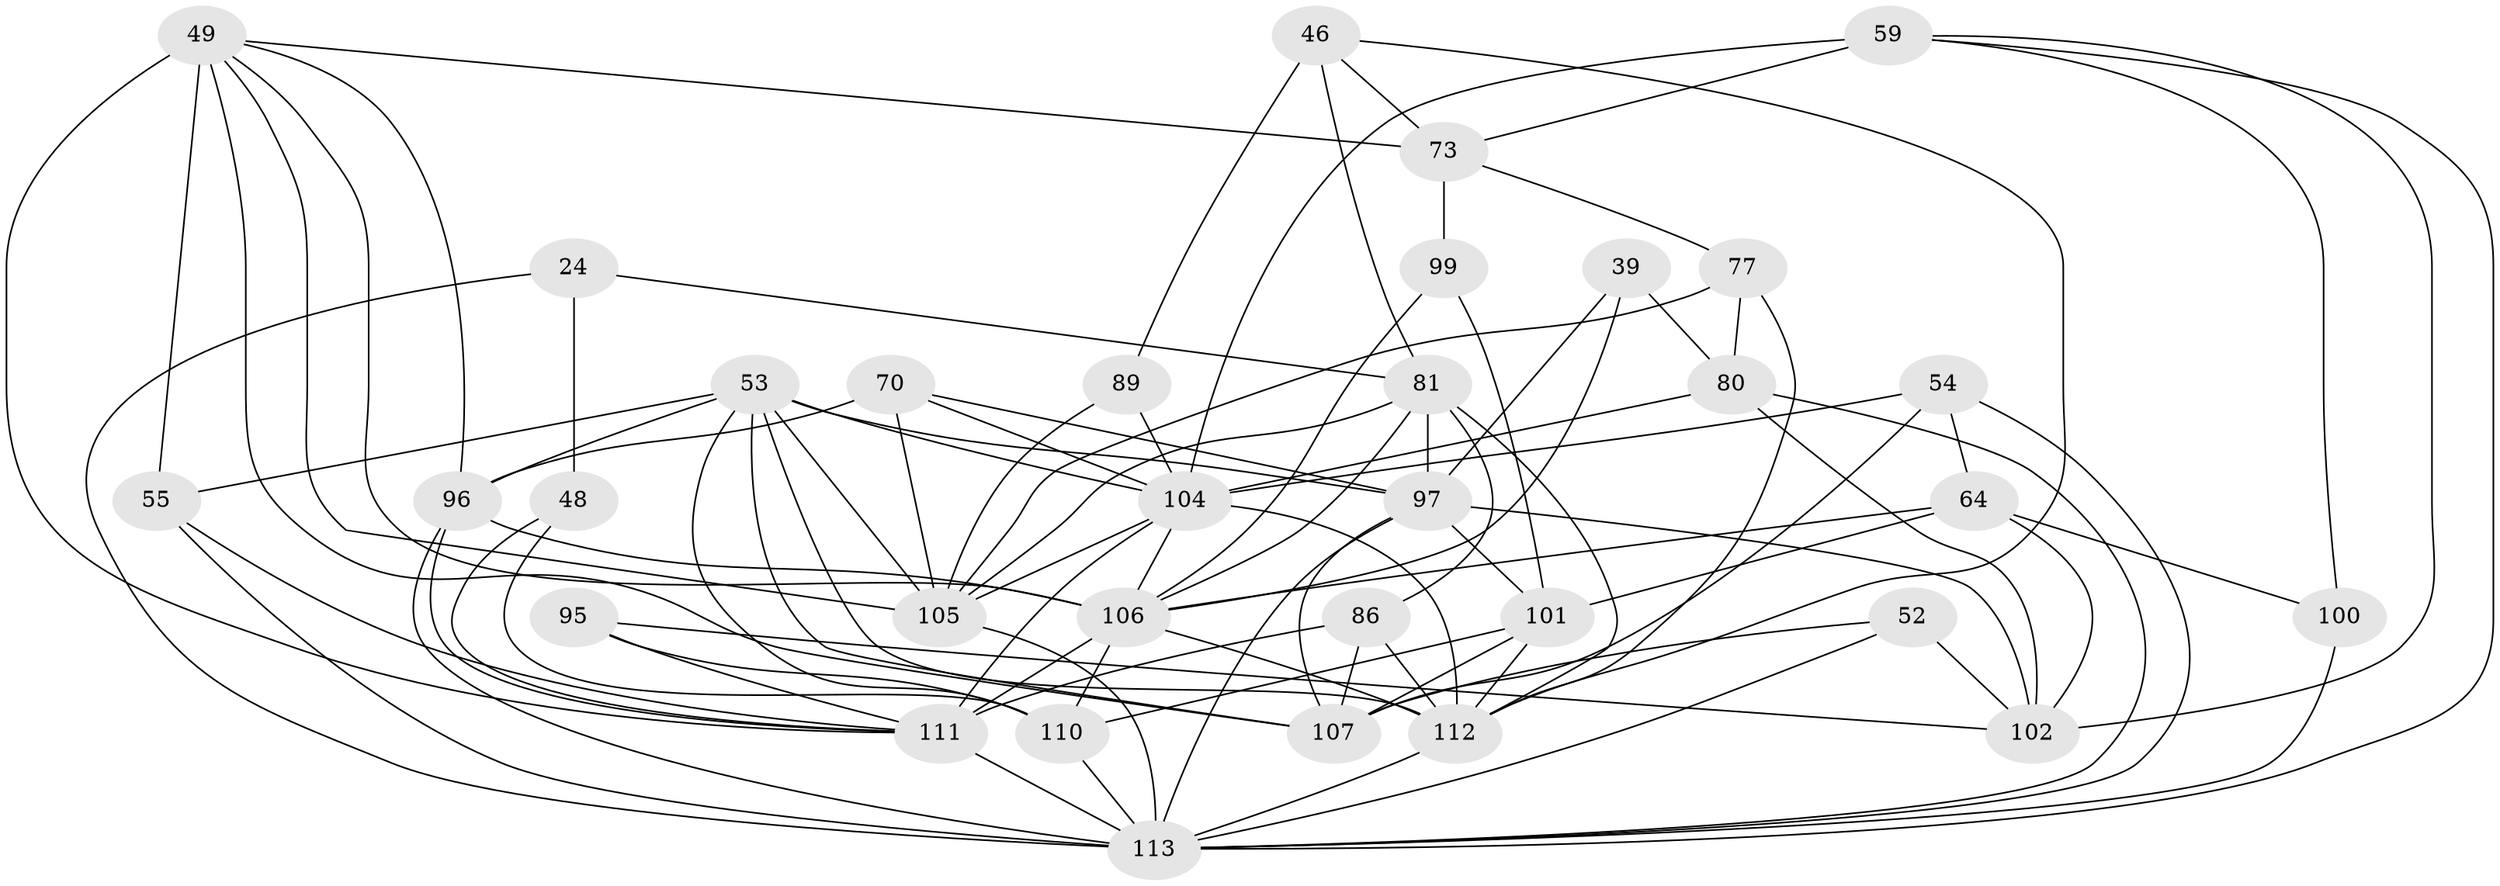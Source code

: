 // original degree distribution, {4: 1.0}
// Generated by graph-tools (version 1.1) at 2025/03/03/04/25 22:03:21]
// undirected, 33 vertices, 94 edges
graph export_dot {
graph [start="1"]
  node [color=gray90,style=filled];
  24 [super="+15"];
  39;
  46;
  48;
  49 [super="+8+37"];
  52;
  53 [super="+17+23"];
  54;
  55 [super="+51"];
  59 [super="+45"];
  64 [super="+12"];
  70 [super="+67"];
  73 [super="+30"];
  77;
  80 [super="+10"];
  81 [super="+1+57+6+42"];
  86 [super="+69"];
  89;
  95;
  96 [super="+27+41+82+68"];
  97 [super="+9+13+18+93"];
  99;
  100;
  101 [super="+94"];
  102 [super="+87"];
  104 [super="+83+60+74"];
  105 [super="+20+50+91"];
  106 [super="+16+75+84"];
  107 [super="+28+58"];
  110 [super="+78"];
  111 [super="+66+88+108"];
  112 [super="+72+35+103"];
  113 [super="+109"];
  24 -- 48 [weight=2];
  24 -- 81 [weight=2];
  24 -- 113 [weight=2];
  39 -- 80 [weight=2];
  39 -- 97;
  39 -- 106;
  46 -- 89;
  46 -- 73;
  46 -- 81;
  46 -- 112;
  48 -- 111;
  48 -- 110;
  49 -- 106;
  49 -- 55 [weight=3];
  49 -- 107;
  49 -- 105 [weight=2];
  49 -- 73;
  49 -- 96;
  49 -- 111 [weight=3];
  52 -- 107 [weight=2];
  52 -- 102;
  52 -- 113;
  53 -- 107;
  53 -- 110;
  53 -- 105;
  53 -- 55;
  53 -- 96 [weight=2];
  53 -- 112 [weight=2];
  53 -- 104;
  53 -- 97;
  54 -- 104;
  54 -- 64;
  54 -- 107;
  54 -- 113;
  55 -- 111;
  55 -- 113;
  59 -- 104 [weight=2];
  59 -- 100;
  59 -- 73;
  59 -- 102;
  59 -- 113;
  64 -- 102;
  64 -- 100 [weight=2];
  64 -- 101;
  64 -- 106;
  70 -- 105;
  70 -- 96 [weight=3];
  70 -- 97;
  70 -- 104;
  73 -- 99 [weight=2];
  73 -- 77;
  77 -- 80;
  77 -- 112;
  77 -- 105;
  80 -- 104;
  80 -- 102;
  80 -- 113;
  81 -- 105 [weight=3];
  81 -- 97 [weight=3];
  81 -- 106;
  81 -- 86;
  81 -- 112;
  86 -- 107 [weight=2];
  86 -- 112;
  86 -- 111 [weight=4];
  89 -- 105;
  89 -- 104 [weight=2];
  95 -- 102;
  95 -- 111 [weight=2];
  95 -- 110;
  96 -- 106;
  96 -- 111;
  96 -- 113 [weight=4];
  97 -- 107 [weight=2];
  97 -- 101;
  97 -- 102;
  97 -- 113 [weight=4];
  99 -- 106;
  99 -- 101;
  100 -- 113;
  101 -- 107;
  101 -- 112 [weight=3];
  101 -- 110;
  104 -- 112 [weight=2];
  104 -- 106;
  104 -- 111 [weight=7];
  104 -- 105 [weight=2];
  105 -- 113 [weight=3];
  106 -- 112;
  106 -- 110;
  106 -- 111;
  110 -- 113;
  111 -- 113 [weight=4];
  112 -- 113 [weight=4];
}
